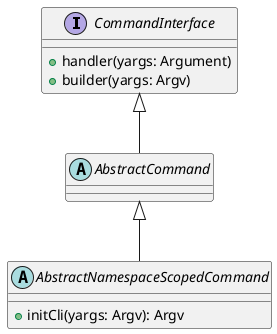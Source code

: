 @startuml
interface CommandInterface {
  +handler(yargs: Argument)
  +builder(yargs: Argv)
}
abstract class AbstractCommand
abstract class AbstractNamespaceScopedCommand {
  +initCli(yargs: Argv): Argv
}

CommandInterface <|-- AbstractCommand
AbstractCommand <|-- AbstractNamespaceScopedCommand
@enduml